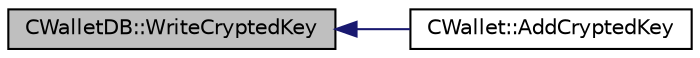 digraph "CWalletDB::WriteCryptedKey"
{
  edge [fontname="Helvetica",fontsize="10",labelfontname="Helvetica",labelfontsize="10"];
  node [fontname="Helvetica",fontsize="10",shape=record];
  rankdir="LR";
  Node894 [label="CWalletDB::WriteCryptedKey",height=0.2,width=0.4,color="black", fillcolor="grey75", style="filled", fontcolor="black"];
  Node894 -> Node895 [dir="back",color="midnightblue",fontsize="10",style="solid",fontname="Helvetica"];
  Node895 [label="CWallet::AddCryptedKey",height=0.2,width=0.4,color="black", fillcolor="white", style="filled",URL="$d2/de5/class_c_wallet.html#a3e90096a903d49cd751f05fcdb7692ce"];
}
